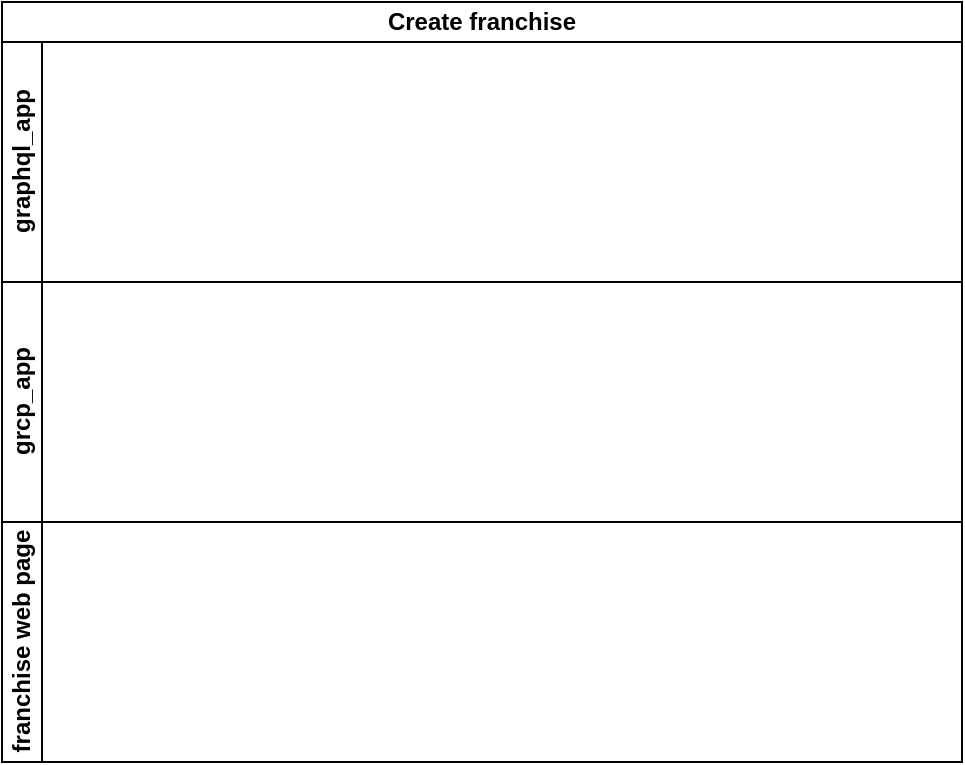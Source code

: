 <mxfile version="22.1.18" type="device">
  <diagram id="prtHgNgQTEPvFCAcTncT" name="Page-1">
    <mxGraphModel dx="548" dy="327" grid="1" gridSize="10" guides="1" tooltips="1" connect="1" arrows="1" fold="1" page="1" pageScale="1" pageWidth="827" pageHeight="1169" math="0" shadow="0">
      <root>
        <mxCell id="0" />
        <mxCell id="1" parent="0" />
        <mxCell id="FFVz2CKMZXDEGPBVcJut-1" value="Create franchise" style="swimlane;html=1;childLayout=stackLayout;resizeParent=1;resizeParentMax=0;horizontal=1;startSize=20;horizontalStack=0;whiteSpace=wrap;" vertex="1" parent="1">
          <mxGeometry x="150" y="280" width="480" height="380" as="geometry" />
        </mxCell>
        <mxCell id="FFVz2CKMZXDEGPBVcJut-2" value="graphql_app" style="swimlane;html=1;startSize=20;horizontal=0;" vertex="1" parent="FFVz2CKMZXDEGPBVcJut-1">
          <mxGeometry y="20" width="480" height="120" as="geometry" />
        </mxCell>
        <mxCell id="FFVz2CKMZXDEGPBVcJut-3" value="grcp_app" style="swimlane;html=1;startSize=20;horizontal=0;" vertex="1" parent="FFVz2CKMZXDEGPBVcJut-1">
          <mxGeometry y="140" width="480" height="120" as="geometry" />
        </mxCell>
        <mxCell id="FFVz2CKMZXDEGPBVcJut-4" value="franchise web page" style="swimlane;html=1;startSize=20;horizontal=0;" vertex="1" parent="FFVz2CKMZXDEGPBVcJut-1">
          <mxGeometry y="260" width="480" height="120" as="geometry" />
        </mxCell>
      </root>
    </mxGraphModel>
  </diagram>
</mxfile>
